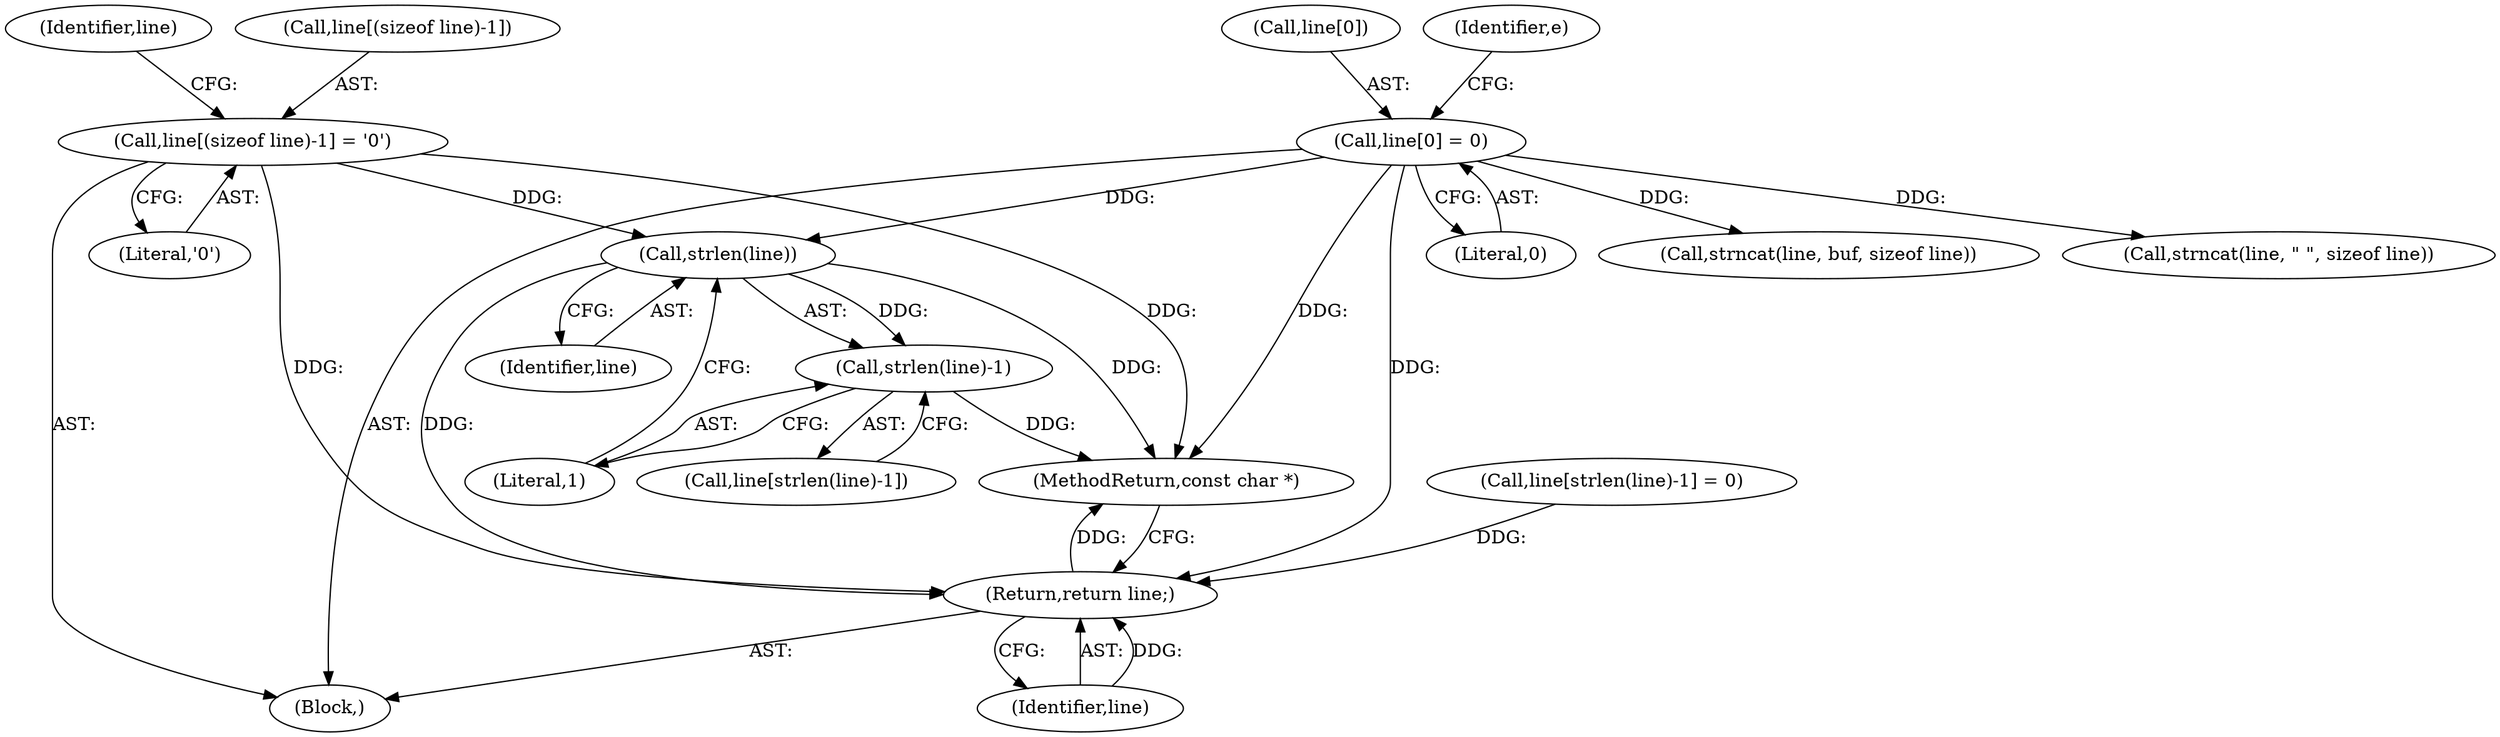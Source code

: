 digraph "0_OpenSC_360e95d45ac4123255a4c796db96337f332160ad#diff-d643a0fa169471dbf2912f4866dc49c5_11@API" {
"1000278" [label="(Call,strlen(line))"];
"1000266" [label="(Call,line[(sizeof line)-1] = '\0')"];
"1000114" [label="(Call,line[0] = 0)"];
"1000277" [label="(Call,strlen(line)-1)"];
"1000282" [label="(Return,return line;)"];
"1000276" [label="(Identifier,line)"];
"1000251" [label="(Call,strncat(line, buf, sizeof line))"];
"1000115" [label="(Call,line[0])"];
"1000266" [label="(Call,line[(sizeof line)-1] = '\0')"];
"1000121" [label="(Identifier,e)"];
"1000275" [label="(Call,line[strlen(line)-1])"];
"1000277" [label="(Call,strlen(line)-1)"];
"1000282" [label="(Return,return line;)"];
"1000283" [label="(Identifier,line)"];
"1000256" [label="(Call,strncat(line, \" \", sizeof line))"];
"1000274" [label="(Call,line[strlen(line)-1] = 0)"];
"1000284" [label="(MethodReturn,const char *)"];
"1000279" [label="(Identifier,line)"];
"1000118" [label="(Literal,0)"];
"1000104" [label="(Block,)"];
"1000267" [label="(Call,line[(sizeof line)-1])"];
"1000114" [label="(Call,line[0] = 0)"];
"1000273" [label="(Literal,'\0')"];
"1000280" [label="(Literal,1)"];
"1000278" [label="(Call,strlen(line))"];
"1000278" -> "1000277"  [label="AST: "];
"1000278" -> "1000279"  [label="CFG: "];
"1000279" -> "1000278"  [label="AST: "];
"1000280" -> "1000278"  [label="CFG: "];
"1000278" -> "1000284"  [label="DDG: "];
"1000278" -> "1000277"  [label="DDG: "];
"1000266" -> "1000278"  [label="DDG: "];
"1000114" -> "1000278"  [label="DDG: "];
"1000278" -> "1000282"  [label="DDG: "];
"1000266" -> "1000104"  [label="AST: "];
"1000266" -> "1000273"  [label="CFG: "];
"1000267" -> "1000266"  [label="AST: "];
"1000273" -> "1000266"  [label="AST: "];
"1000276" -> "1000266"  [label="CFG: "];
"1000266" -> "1000284"  [label="DDG: "];
"1000266" -> "1000282"  [label="DDG: "];
"1000114" -> "1000104"  [label="AST: "];
"1000114" -> "1000118"  [label="CFG: "];
"1000115" -> "1000114"  [label="AST: "];
"1000118" -> "1000114"  [label="AST: "];
"1000121" -> "1000114"  [label="CFG: "];
"1000114" -> "1000284"  [label="DDG: "];
"1000114" -> "1000251"  [label="DDG: "];
"1000114" -> "1000256"  [label="DDG: "];
"1000114" -> "1000282"  [label="DDG: "];
"1000277" -> "1000275"  [label="AST: "];
"1000277" -> "1000280"  [label="CFG: "];
"1000280" -> "1000277"  [label="AST: "];
"1000275" -> "1000277"  [label="CFG: "];
"1000277" -> "1000284"  [label="DDG: "];
"1000282" -> "1000104"  [label="AST: "];
"1000282" -> "1000283"  [label="CFG: "];
"1000283" -> "1000282"  [label="AST: "];
"1000284" -> "1000282"  [label="CFG: "];
"1000282" -> "1000284"  [label="DDG: "];
"1000283" -> "1000282"  [label="DDG: "];
"1000274" -> "1000282"  [label="DDG: "];
}
